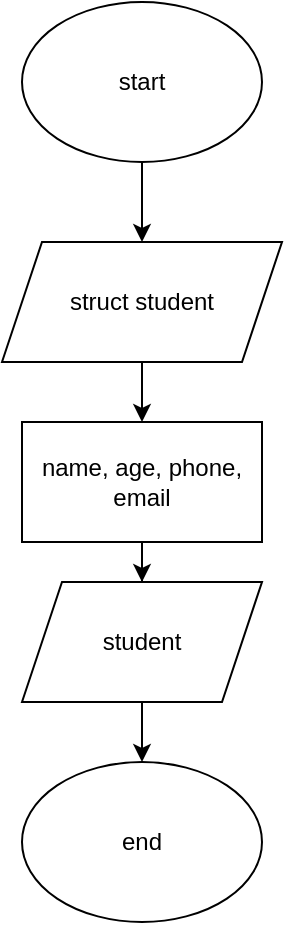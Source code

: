 <mxfile version="22.1.5" type="device" pages="4">
  <diagram name="Trang-1" id="tTtwQRVvXmAn5E43sIH0">
    <mxGraphModel dx="984" dy="707" grid="1" gridSize="10" guides="1" tooltips="1" connect="1" arrows="1" fold="1" page="1" pageScale="1" pageWidth="827" pageHeight="1169" math="0" shadow="0">
      <root>
        <mxCell id="0" />
        <mxCell id="1" parent="0" />
        <mxCell id="8jBqi6O8qKXomv6lydM9-6" style="edgeStyle=orthogonalEdgeStyle;rounded=0;orthogonalLoop=1;jettySize=auto;html=1;entryX=0.5;entryY=0;entryDx=0;entryDy=0;" parent="1" source="8jBqi6O8qKXomv6lydM9-1" target="8jBqi6O8qKXomv6lydM9-2" edge="1">
          <mxGeometry relative="1" as="geometry" />
        </mxCell>
        <mxCell id="8jBqi6O8qKXomv6lydM9-1" value="start" style="ellipse;whiteSpace=wrap;html=1;" parent="1" vertex="1">
          <mxGeometry x="354" y="160" width="120" height="80" as="geometry" />
        </mxCell>
        <mxCell id="8jBqi6O8qKXomv6lydM9-7" style="edgeStyle=orthogonalEdgeStyle;rounded=0;orthogonalLoop=1;jettySize=auto;html=1;entryX=0.5;entryY=0;entryDx=0;entryDy=0;" parent="1" source="8jBqi6O8qKXomv6lydM9-2" target="8jBqi6O8qKXomv6lydM9-3" edge="1">
          <mxGeometry relative="1" as="geometry" />
        </mxCell>
        <mxCell id="8jBqi6O8qKXomv6lydM9-2" value="struct student" style="shape=parallelogram;perimeter=parallelogramPerimeter;whiteSpace=wrap;html=1;fixedSize=1;" parent="1" vertex="1">
          <mxGeometry x="344" y="280" width="140" height="60" as="geometry" />
        </mxCell>
        <mxCell id="8jBqi6O8qKXomv6lydM9-8" style="edgeStyle=orthogonalEdgeStyle;rounded=0;orthogonalLoop=1;jettySize=auto;html=1;entryX=0.5;entryY=0;entryDx=0;entryDy=0;" parent="1" source="8jBqi6O8qKXomv6lydM9-3" target="8jBqi6O8qKXomv6lydM9-4" edge="1">
          <mxGeometry relative="1" as="geometry" />
        </mxCell>
        <mxCell id="8jBqi6O8qKXomv6lydM9-3" value="name, age, phone, email" style="rounded=0;whiteSpace=wrap;html=1;" parent="1" vertex="1">
          <mxGeometry x="354" y="370" width="120" height="60" as="geometry" />
        </mxCell>
        <mxCell id="8jBqi6O8qKXomv6lydM9-9" style="edgeStyle=orthogonalEdgeStyle;rounded=0;orthogonalLoop=1;jettySize=auto;html=1;" parent="1" source="8jBqi6O8qKXomv6lydM9-4" target="8jBqi6O8qKXomv6lydM9-5" edge="1">
          <mxGeometry relative="1" as="geometry" />
        </mxCell>
        <mxCell id="8jBqi6O8qKXomv6lydM9-4" value="student" style="shape=parallelogram;perimeter=parallelogramPerimeter;whiteSpace=wrap;html=1;fixedSize=1;" parent="1" vertex="1">
          <mxGeometry x="354" y="450" width="120" height="60" as="geometry" />
        </mxCell>
        <mxCell id="8jBqi6O8qKXomv6lydM9-5" value="end" style="ellipse;whiteSpace=wrap;html=1;" parent="1" vertex="1">
          <mxGeometry x="354" y="540" width="120" height="80" as="geometry" />
        </mxCell>
      </root>
    </mxGraphModel>
  </diagram>
  <diagram id="mSSMwHlJ9yLqDtqWW-MZ" name="Trang-2">
    <mxGraphModel dx="677" dy="488" grid="1" gridSize="10" guides="1" tooltips="1" connect="1" arrows="1" fold="1" page="1" pageScale="1" pageWidth="827" pageHeight="1169" math="0" shadow="0">
      <root>
        <mxCell id="0" />
        <mxCell id="1" parent="0" />
        <mxCell id="95bvlrYwEW9SvfJKw1r_-1" style="edgeStyle=orthogonalEdgeStyle;rounded=0;orthogonalLoop=1;jettySize=auto;html=1;entryX=0.5;entryY=0;entryDx=0;entryDy=0;" edge="1" parent="1" source="95bvlrYwEW9SvfJKw1r_-2" target="95bvlrYwEW9SvfJKw1r_-4">
          <mxGeometry relative="1" as="geometry" />
        </mxCell>
        <mxCell id="95bvlrYwEW9SvfJKw1r_-2" value="start" style="ellipse;whiteSpace=wrap;html=1;" vertex="1" parent="1">
          <mxGeometry x="354" y="160" width="120" height="80" as="geometry" />
        </mxCell>
        <mxCell id="95bvlrYwEW9SvfJKw1r_-3" style="edgeStyle=orthogonalEdgeStyle;rounded=0;orthogonalLoop=1;jettySize=auto;html=1;entryX=0.5;entryY=0;entryDx=0;entryDy=0;" edge="1" parent="1" source="95bvlrYwEW9SvfJKw1r_-4" target="95bvlrYwEW9SvfJKw1r_-6">
          <mxGeometry relative="1" as="geometry" />
        </mxCell>
        <mxCell id="95bvlrYwEW9SvfJKw1r_-4" value="struct student (name, age, phone, email)" style="shape=parallelogram;perimeter=parallelogramPerimeter;whiteSpace=wrap;html=1;fixedSize=1;" vertex="1" parent="1">
          <mxGeometry x="326" y="280" width="176" height="60" as="geometry" />
        </mxCell>
        <mxCell id="95bvlrYwEW9SvfJKw1r_-5" style="edgeStyle=orthogonalEdgeStyle;rounded=0;orthogonalLoop=1;jettySize=auto;html=1;entryX=0.5;entryY=0;entryDx=0;entryDy=0;" edge="1" parent="1" source="95bvlrYwEW9SvfJKw1r_-6" target="95bvlrYwEW9SvfJKw1r_-8">
          <mxGeometry relative="1" as="geometry" />
        </mxCell>
        <mxCell id="95bvlrYwEW9SvfJKw1r_-6" value="Nhập tên, tuổi, sdt, email vào struct student" style="rounded=0;whiteSpace=wrap;html=1;" vertex="1" parent="1">
          <mxGeometry x="354" y="370" width="120" height="60" as="geometry" />
        </mxCell>
        <mxCell id="95bvlrYwEW9SvfJKw1r_-7" style="edgeStyle=orthogonalEdgeStyle;rounded=0;orthogonalLoop=1;jettySize=auto;html=1;" edge="1" parent="1" source="95bvlrYwEW9SvfJKw1r_-8" target="95bvlrYwEW9SvfJKw1r_-9">
          <mxGeometry relative="1" as="geometry" />
        </mxCell>
        <mxCell id="95bvlrYwEW9SvfJKw1r_-8" value="student" style="shape=parallelogram;perimeter=parallelogramPerimeter;whiteSpace=wrap;html=1;fixedSize=1;" vertex="1" parent="1">
          <mxGeometry x="354" y="460" width="120" height="60" as="geometry" />
        </mxCell>
        <mxCell id="95bvlrYwEW9SvfJKw1r_-9" value="end" style="ellipse;whiteSpace=wrap;html=1;" vertex="1" parent="1">
          <mxGeometry x="354" y="545" width="120" height="80" as="geometry" />
        </mxCell>
      </root>
    </mxGraphModel>
  </diagram>
  <diagram id="yCTH6HNDv4V6tvpPOM4O" name="Trang-3">
    <mxGraphModel dx="1511" dy="1088" grid="1" gridSize="10" guides="1" tooltips="1" connect="1" arrows="1" fold="1" page="1" pageScale="1" pageWidth="827" pageHeight="1169" math="0" shadow="0">
      <root>
        <mxCell id="0" />
        <mxCell id="1" parent="0" />
        <mxCell id="IuS59UR36eRIaDLQoLRS-19" style="edgeStyle=orthogonalEdgeStyle;rounded=0;orthogonalLoop=1;jettySize=auto;html=1;entryX=0.5;entryY=0;entryDx=0;entryDy=0;" edge="1" parent="1" source="IuS59UR36eRIaDLQoLRS-1" target="IuS59UR36eRIaDLQoLRS-2">
          <mxGeometry relative="1" as="geometry" />
        </mxCell>
        <mxCell id="IuS59UR36eRIaDLQoLRS-1" value="start" style="ellipse;whiteSpace=wrap;html=1;" vertex="1" parent="1">
          <mxGeometry x="320" y="130" width="120" height="80" as="geometry" />
        </mxCell>
        <mxCell id="IuS59UR36eRIaDLQoLRS-39" style="edgeStyle=orthogonalEdgeStyle;rounded=0;orthogonalLoop=1;jettySize=auto;html=1;entryX=0;entryY=0.5;entryDx=0;entryDy=0;" edge="1" parent="1" source="IuS59UR36eRIaDLQoLRS-2" target="IuS59UR36eRIaDLQoLRS-3">
          <mxGeometry relative="1" as="geometry" />
        </mxCell>
        <mxCell id="IuS59UR36eRIaDLQoLRS-2" value="struct student" style="shape=parallelogram;perimeter=parallelogramPerimeter;whiteSpace=wrap;html=1;fixedSize=1;" vertex="1" parent="1">
          <mxGeometry x="320" y="240" width="120" height="60" as="geometry" />
        </mxCell>
        <mxCell id="IuS59UR36eRIaDLQoLRS-11" style="edgeStyle=orthogonalEdgeStyle;rounded=0;orthogonalLoop=1;jettySize=auto;html=1;entryX=0.5;entryY=0;entryDx=0;entryDy=0;" edge="1" parent="1" source="IuS59UR36eRIaDLQoLRS-3" target="IuS59UR36eRIaDLQoLRS-4">
          <mxGeometry relative="1" as="geometry" />
        </mxCell>
        <mxCell id="IuS59UR36eRIaDLQoLRS-13" style="edgeStyle=orthogonalEdgeStyle;rounded=0;orthogonalLoop=1;jettySize=auto;html=1;entryX=0.5;entryY=0;entryDx=0;entryDy=0;" edge="1" parent="1" source="IuS59UR36eRIaDLQoLRS-3" target="IuS59UR36eRIaDLQoLRS-7">
          <mxGeometry relative="1" as="geometry" />
        </mxCell>
        <mxCell id="IuS59UR36eRIaDLQoLRS-3" value="name" style="rounded=0;whiteSpace=wrap;html=1;" vertex="1" parent="1">
          <mxGeometry x="520" y="240" width="120" height="60" as="geometry" />
        </mxCell>
        <mxCell id="IuS59UR36eRIaDLQoLRS-10" style="edgeStyle=orthogonalEdgeStyle;rounded=0;orthogonalLoop=1;jettySize=auto;html=1;entryX=0.5;entryY=0;entryDx=0;entryDy=0;" edge="1" parent="1" source="IuS59UR36eRIaDLQoLRS-4" target="IuS59UR36eRIaDLQoLRS-5">
          <mxGeometry relative="1" as="geometry" />
        </mxCell>
        <mxCell id="IuS59UR36eRIaDLQoLRS-14" style="edgeStyle=orthogonalEdgeStyle;rounded=0;orthogonalLoop=1;jettySize=auto;html=1;" edge="1" parent="1" source="IuS59UR36eRIaDLQoLRS-4">
          <mxGeometry relative="1" as="geometry">
            <mxPoint x="780" y="360" as="targetPoint" />
          </mxGeometry>
        </mxCell>
        <mxCell id="IuS59UR36eRIaDLQoLRS-4" value="age" style="rounded=0;whiteSpace=wrap;html=1;" vertex="1" parent="1">
          <mxGeometry x="520" y="330" width="120" height="60" as="geometry" />
        </mxCell>
        <mxCell id="IuS59UR36eRIaDLQoLRS-9" style="edgeStyle=orthogonalEdgeStyle;rounded=0;orthogonalLoop=1;jettySize=auto;html=1;entryX=0.5;entryY=0;entryDx=0;entryDy=0;" edge="1" parent="1" source="IuS59UR36eRIaDLQoLRS-5" target="IuS59UR36eRIaDLQoLRS-6">
          <mxGeometry relative="1" as="geometry" />
        </mxCell>
        <mxCell id="IuS59UR36eRIaDLQoLRS-15" style="edgeStyle=orthogonalEdgeStyle;rounded=0;orthogonalLoop=1;jettySize=auto;html=1;" edge="1" parent="1" source="IuS59UR36eRIaDLQoLRS-5">
          <mxGeometry relative="1" as="geometry">
            <mxPoint x="780" y="450" as="targetPoint" />
          </mxGeometry>
        </mxCell>
        <mxCell id="IuS59UR36eRIaDLQoLRS-5" value="phone" style="rounded=0;whiteSpace=wrap;html=1;" vertex="1" parent="1">
          <mxGeometry x="520" y="420" width="120" height="60" as="geometry" />
        </mxCell>
        <mxCell id="IuS59UR36eRIaDLQoLRS-8" style="edgeStyle=orthogonalEdgeStyle;rounded=0;orthogonalLoop=1;jettySize=auto;html=1;entryX=0;entryY=0.5;entryDx=0;entryDy=0;" edge="1" parent="1" source="IuS59UR36eRIaDLQoLRS-6" target="IuS59UR36eRIaDLQoLRS-7">
          <mxGeometry relative="1" as="geometry" />
        </mxCell>
        <mxCell id="IuS59UR36eRIaDLQoLRS-6" value="email" style="rounded=0;whiteSpace=wrap;html=1;" vertex="1" parent="1">
          <mxGeometry x="520" y="510" width="120" height="60" as="geometry" />
        </mxCell>
        <mxCell id="IuS59UR36eRIaDLQoLRS-18" style="edgeStyle=orthogonalEdgeStyle;rounded=0;orthogonalLoop=1;jettySize=auto;html=1;entryX=0.5;entryY=0;entryDx=0;entryDy=0;" edge="1" parent="1" source="IuS59UR36eRIaDLQoLRS-7" target="IuS59UR36eRIaDLQoLRS-16">
          <mxGeometry relative="1" as="geometry" />
        </mxCell>
        <mxCell id="IuS59UR36eRIaDLQoLRS-7" value="student" style="rounded=0;whiteSpace=wrap;html=1;" vertex="1" parent="1">
          <mxGeometry x="720" y="510" width="120" height="60" as="geometry" />
        </mxCell>
        <mxCell id="IuS59UR36eRIaDLQoLRS-21" style="edgeStyle=orthogonalEdgeStyle;rounded=0;orthogonalLoop=1;jettySize=auto;html=1;entryX=0.5;entryY=0;entryDx=0;entryDy=0;" edge="1" parent="1" source="IuS59UR36eRIaDLQoLRS-16" target="IuS59UR36eRIaDLQoLRS-17">
          <mxGeometry relative="1" as="geometry" />
        </mxCell>
        <mxCell id="IuS59UR36eRIaDLQoLRS-22" value="false" style="edgeLabel;html=1;align=center;verticalAlign=middle;resizable=0;points=[];" vertex="1" connectable="0" parent="IuS59UR36eRIaDLQoLRS-21">
          <mxGeometry x="-0.193" relative="1" as="geometry">
            <mxPoint as="offset" />
          </mxGeometry>
        </mxCell>
        <mxCell id="IuS59UR36eRIaDLQoLRS-36" style="edgeStyle=orthogonalEdgeStyle;rounded=0;orthogonalLoop=1;jettySize=auto;html=1;entryX=0.5;entryY=0;entryDx=0;entryDy=0;" edge="1" parent="1" source="IuS59UR36eRIaDLQoLRS-16" target="IuS59UR36eRIaDLQoLRS-35">
          <mxGeometry relative="1" as="geometry">
            <mxPoint x="920" y="650" as="targetPoint" />
          </mxGeometry>
        </mxCell>
        <mxCell id="IuS59UR36eRIaDLQoLRS-16" value="sửa" style="rhombus;whiteSpace=wrap;html=1;" vertex="1" parent="1">
          <mxGeometry x="740" y="610" width="80" height="80" as="geometry" />
        </mxCell>
        <mxCell id="IuS59UR36eRIaDLQoLRS-24" style="edgeStyle=orthogonalEdgeStyle;rounded=0;orthogonalLoop=1;jettySize=auto;html=1;entryX=0.5;entryY=0;entryDx=0;entryDy=0;" edge="1" parent="1" source="IuS59UR36eRIaDLQoLRS-17" target="IuS59UR36eRIaDLQoLRS-23">
          <mxGeometry relative="1" as="geometry" />
        </mxCell>
        <mxCell id="IuS59UR36eRIaDLQoLRS-25" value="false" style="edgeLabel;html=1;align=center;verticalAlign=middle;resizable=0;points=[];" vertex="1" connectable="0" parent="IuS59UR36eRIaDLQoLRS-24">
          <mxGeometry x="0.004" y="1" relative="1" as="geometry">
            <mxPoint as="offset" />
          </mxGeometry>
        </mxCell>
        <mxCell id="IuS59UR36eRIaDLQoLRS-37" style="edgeStyle=orthogonalEdgeStyle;rounded=0;orthogonalLoop=1;jettySize=auto;html=1;entryX=0.5;entryY=1;entryDx=0;entryDy=0;" edge="1" parent="1" source="IuS59UR36eRIaDLQoLRS-17" target="IuS59UR36eRIaDLQoLRS-35">
          <mxGeometry relative="1" as="geometry" />
        </mxCell>
        <mxCell id="IuS59UR36eRIaDLQoLRS-17" value="xóa" style="rhombus;whiteSpace=wrap;html=1;" vertex="1" parent="1">
          <mxGeometry x="740" y="730" width="80" height="80" as="geometry" />
        </mxCell>
        <mxCell id="IuS59UR36eRIaDLQoLRS-43" style="edgeStyle=orthogonalEdgeStyle;rounded=0;orthogonalLoop=1;jettySize=auto;html=1;entryX=0.5;entryY=1;entryDx=0;entryDy=0;" edge="1" parent="1" source="IuS59UR36eRIaDLQoLRS-23" target="IuS59UR36eRIaDLQoLRS-2">
          <mxGeometry relative="1" as="geometry" />
        </mxCell>
        <mxCell id="IuS59UR36eRIaDLQoLRS-23" value="Vui lòng nhập đúng" style="rounded=0;whiteSpace=wrap;html=1;" vertex="1" parent="1">
          <mxGeometry x="720" y="860" width="120" height="60" as="geometry" />
        </mxCell>
        <mxCell id="IuS59UR36eRIaDLQoLRS-27" style="edgeStyle=orthogonalEdgeStyle;rounded=0;orthogonalLoop=1;jettySize=auto;html=1;entryX=0.5;entryY=0;entryDx=0;entryDy=0;" edge="1" parent="1" source="IuS59UR36eRIaDLQoLRS-28" target="IuS59UR36eRIaDLQoLRS-30">
          <mxGeometry relative="1" as="geometry" />
        </mxCell>
        <mxCell id="IuS59UR36eRIaDLQoLRS-49" style="edgeStyle=orthogonalEdgeStyle;rounded=0;orthogonalLoop=1;jettySize=auto;html=1;" edge="1" parent="1" source="IuS59UR36eRIaDLQoLRS-28">
          <mxGeometry relative="1" as="geometry">
            <mxPoint x="1210" y="620" as="targetPoint" />
          </mxGeometry>
        </mxCell>
        <mxCell id="IuS59UR36eRIaDLQoLRS-28" value="name" style="rounded=0;whiteSpace=wrap;html=1;" vertex="1" parent="1">
          <mxGeometry x="1050" y="590" width="120" height="60" as="geometry" />
        </mxCell>
        <mxCell id="IuS59UR36eRIaDLQoLRS-29" style="edgeStyle=orthogonalEdgeStyle;rounded=0;orthogonalLoop=1;jettySize=auto;html=1;entryX=0.5;entryY=0;entryDx=0;entryDy=0;" edge="1" parent="1" source="IuS59UR36eRIaDLQoLRS-30" target="IuS59UR36eRIaDLQoLRS-32">
          <mxGeometry relative="1" as="geometry" />
        </mxCell>
        <mxCell id="IuS59UR36eRIaDLQoLRS-48" style="edgeStyle=orthogonalEdgeStyle;rounded=0;orthogonalLoop=1;jettySize=auto;html=1;" edge="1" parent="1" source="IuS59UR36eRIaDLQoLRS-30">
          <mxGeometry relative="1" as="geometry">
            <mxPoint x="1210" y="710" as="targetPoint" />
          </mxGeometry>
        </mxCell>
        <mxCell id="IuS59UR36eRIaDLQoLRS-30" value="age" style="rounded=0;whiteSpace=wrap;html=1;" vertex="1" parent="1">
          <mxGeometry x="1050" y="680" width="120" height="60" as="geometry" />
        </mxCell>
        <mxCell id="IuS59UR36eRIaDLQoLRS-31" style="edgeStyle=orthogonalEdgeStyle;rounded=0;orthogonalLoop=1;jettySize=auto;html=1;entryX=0.5;entryY=0;entryDx=0;entryDy=0;" edge="1" parent="1" source="IuS59UR36eRIaDLQoLRS-32" target="IuS59UR36eRIaDLQoLRS-33">
          <mxGeometry relative="1" as="geometry" />
        </mxCell>
        <mxCell id="IuS59UR36eRIaDLQoLRS-46" style="edgeStyle=orthogonalEdgeStyle;rounded=0;orthogonalLoop=1;jettySize=auto;html=1;" edge="1" parent="1" source="IuS59UR36eRIaDLQoLRS-32">
          <mxGeometry relative="1" as="geometry">
            <mxPoint x="1210" y="800.0" as="targetPoint" />
          </mxGeometry>
        </mxCell>
        <mxCell id="IuS59UR36eRIaDLQoLRS-32" value="phone" style="rounded=0;whiteSpace=wrap;html=1;" vertex="1" parent="1">
          <mxGeometry x="1050" y="770" width="120" height="60" as="geometry" />
        </mxCell>
        <mxCell id="IuS59UR36eRIaDLQoLRS-44" style="edgeStyle=orthogonalEdgeStyle;rounded=0;orthogonalLoop=1;jettySize=auto;html=1;entryX=0.75;entryY=0;entryDx=0;entryDy=0;" edge="1" parent="1" source="IuS59UR36eRIaDLQoLRS-33" target="IuS59UR36eRIaDLQoLRS-35">
          <mxGeometry relative="1" as="geometry">
            <Array as="points">
              <mxPoint x="1210" y="890" />
              <mxPoint x="1210" y="530" />
              <mxPoint x="960" y="530" />
            </Array>
          </mxGeometry>
        </mxCell>
        <mxCell id="IuS59UR36eRIaDLQoLRS-33" value="email" style="rounded=0;whiteSpace=wrap;html=1;" vertex="1" parent="1">
          <mxGeometry x="1050" y="860" width="120" height="60" as="geometry" />
        </mxCell>
        <mxCell id="IuS59UR36eRIaDLQoLRS-38" style="edgeStyle=orthogonalEdgeStyle;rounded=0;orthogonalLoop=1;jettySize=auto;html=1;entryX=0;entryY=0.5;entryDx=0;entryDy=0;" edge="1" parent="1" source="IuS59UR36eRIaDLQoLRS-35" target="IuS59UR36eRIaDLQoLRS-28">
          <mxGeometry relative="1" as="geometry" />
        </mxCell>
        <mxCell id="IuS59UR36eRIaDLQoLRS-40" style="edgeStyle=orthogonalEdgeStyle;rounded=0;orthogonalLoop=1;jettySize=auto;html=1;entryX=0;entryY=0.5;entryDx=0;entryDy=0;" edge="1" parent="1" source="IuS59UR36eRIaDLQoLRS-35" target="IuS59UR36eRIaDLQoLRS-30">
          <mxGeometry relative="1" as="geometry" />
        </mxCell>
        <mxCell id="IuS59UR36eRIaDLQoLRS-41" style="edgeStyle=orthogonalEdgeStyle;rounded=0;orthogonalLoop=1;jettySize=auto;html=1;entryX=0;entryY=0.5;entryDx=0;entryDy=0;" edge="1" parent="1" source="IuS59UR36eRIaDLQoLRS-35" target="IuS59UR36eRIaDLQoLRS-32">
          <mxGeometry relative="1" as="geometry" />
        </mxCell>
        <mxCell id="IuS59UR36eRIaDLQoLRS-42" style="edgeStyle=orthogonalEdgeStyle;rounded=0;orthogonalLoop=1;jettySize=auto;html=1;entryX=0;entryY=0.5;entryDx=0;entryDy=0;" edge="1" parent="1" source="IuS59UR36eRIaDLQoLRS-35" target="IuS59UR36eRIaDLQoLRS-33">
          <mxGeometry relative="1" as="geometry" />
        </mxCell>
        <mxCell id="IuS59UR36eRIaDLQoLRS-54" style="edgeStyle=orthogonalEdgeStyle;rounded=0;orthogonalLoop=1;jettySize=auto;html=1;entryX=0.5;entryY=0;entryDx=0;entryDy=0;" edge="1" parent="1" source="IuS59UR36eRIaDLQoLRS-35" target="IuS59UR36eRIaDLQoLRS-51">
          <mxGeometry relative="1" as="geometry">
            <Array as="points">
              <mxPoint x="950" y="960" />
            </Array>
          </mxGeometry>
        </mxCell>
        <mxCell id="IuS59UR36eRIaDLQoLRS-35" value="student" style="rounded=0;whiteSpace=wrap;html=1;" vertex="1" parent="1">
          <mxGeometry x="870" y="680" width="120" height="60" as="geometry" />
        </mxCell>
        <mxCell id="IuS59UR36eRIaDLQoLRS-50" value="end" style="ellipse;whiteSpace=wrap;html=1;" vertex="1" parent="1">
          <mxGeometry x="890" y="1050" width="120" height="80" as="geometry" />
        </mxCell>
        <mxCell id="IuS59UR36eRIaDLQoLRS-52" style="edgeStyle=orthogonalEdgeStyle;rounded=0;orthogonalLoop=1;jettySize=auto;html=1;entryX=0.5;entryY=0;entryDx=0;entryDy=0;" edge="1" parent="1" source="IuS59UR36eRIaDLQoLRS-51" target="IuS59UR36eRIaDLQoLRS-50">
          <mxGeometry relative="1" as="geometry" />
        </mxCell>
        <mxCell id="IuS59UR36eRIaDLQoLRS-51" value="student" style="shape=parallelogram;perimeter=parallelogramPerimeter;whiteSpace=wrap;html=1;fixedSize=1;" vertex="1" parent="1">
          <mxGeometry x="890" y="960" width="120" height="60" as="geometry" />
        </mxCell>
      </root>
    </mxGraphModel>
  </diagram>
  <diagram id="0hoBOG4Y0lLMG8aykcLn" name="Trang-4">
    <mxGraphModel dx="2230" dy="2179" grid="1" gridSize="10" guides="1" tooltips="1" connect="1" arrows="1" fold="1" page="1" pageScale="1" pageWidth="827" pageHeight="1169" math="0" shadow="0">
      <root>
        <mxCell id="0" />
        <mxCell id="1" parent="0" />
        <mxCell id="7YNSDv9s04cP7rWBl7WI-141" style="edgeStyle=orthogonalEdgeStyle;rounded=0;orthogonalLoop=1;jettySize=auto;html=1;entryX=0.5;entryY=0;entryDx=0;entryDy=0;" edge="1" parent="1" source="7YNSDv9s04cP7rWBl7WI-2" target="7YNSDv9s04cP7rWBl7WI-140">
          <mxGeometry relative="1" as="geometry" />
        </mxCell>
        <mxCell id="7YNSDv9s04cP7rWBl7WI-2" value="start" style="ellipse;whiteSpace=wrap;html=1;" vertex="1" parent="1">
          <mxGeometry x="420" y="-50" width="120" height="80" as="geometry" />
        </mxCell>
        <mxCell id="7YNSDv9s04cP7rWBl7WI-12" style="edgeStyle=orthogonalEdgeStyle;rounded=0;orthogonalLoop=1;jettySize=auto;html=1;entryX=0.5;entryY=0;entryDx=0;entryDy=0;" edge="1" parent="1" source="7YNSDv9s04cP7rWBl7WI-3" target="7YNSDv9s04cP7rWBl7WI-4">
          <mxGeometry relative="1" as="geometry" />
        </mxCell>
        <mxCell id="7YNSDv9s04cP7rWBl7WI-117" value="false" style="edgeLabel;html=1;align=center;verticalAlign=middle;resizable=0;points=[];" vertex="1" connectable="0" parent="7YNSDv9s04cP7rWBl7WI-12">
          <mxGeometry x="0.224" y="-1" relative="1" as="geometry">
            <mxPoint as="offset" />
          </mxGeometry>
        </mxCell>
        <mxCell id="7YNSDv9s04cP7rWBl7WI-37" style="edgeStyle=orthogonalEdgeStyle;rounded=0;orthogonalLoop=1;jettySize=auto;html=1;entryX=0;entryY=0.5;entryDx=0;entryDy=0;" edge="1" parent="1" source="7YNSDv9s04cP7rWBl7WI-3" target="7YNSDv9s04cP7rWBl7WI-36">
          <mxGeometry relative="1" as="geometry" />
        </mxCell>
        <mxCell id="7YNSDv9s04cP7rWBl7WI-116" value="true" style="edgeLabel;html=1;align=center;verticalAlign=middle;resizable=0;points=[];" vertex="1" connectable="0" parent="7YNSDv9s04cP7rWBl7WI-37">
          <mxGeometry x="-0.112" y="1" relative="1" as="geometry">
            <mxPoint as="offset" />
          </mxGeometry>
        </mxCell>
        <mxCell id="7YNSDv9s04cP7rWBl7WI-3" value="choice == 1" style="rhombus;whiteSpace=wrap;html=1;" vertex="1" parent="1">
          <mxGeometry x="440" y="250" width="80" height="80" as="geometry" />
        </mxCell>
        <mxCell id="7YNSDv9s04cP7rWBl7WI-13" style="edgeStyle=orthogonalEdgeStyle;rounded=0;orthogonalLoop=1;jettySize=auto;html=1;entryX=0.5;entryY=0;entryDx=0;entryDy=0;" edge="1" parent="1" source="7YNSDv9s04cP7rWBl7WI-4" target="7YNSDv9s04cP7rWBl7WI-5">
          <mxGeometry relative="1" as="geometry" />
        </mxCell>
        <mxCell id="7YNSDv9s04cP7rWBl7WI-119" value="false" style="edgeLabel;html=1;align=center;verticalAlign=middle;resizable=0;points=[];" vertex="1" connectable="0" parent="7YNSDv9s04cP7rWBl7WI-13">
          <mxGeometry x="-0.176" y="1" relative="1" as="geometry">
            <mxPoint as="offset" />
          </mxGeometry>
        </mxCell>
        <mxCell id="7YNSDv9s04cP7rWBl7WI-72" style="edgeStyle=orthogonalEdgeStyle;rounded=0;orthogonalLoop=1;jettySize=auto;html=1;entryX=0;entryY=0.5;entryDx=0;entryDy=0;" edge="1" parent="1" source="7YNSDv9s04cP7rWBl7WI-4" target="7YNSDv9s04cP7rWBl7WI-71">
          <mxGeometry relative="1" as="geometry" />
        </mxCell>
        <mxCell id="7YNSDv9s04cP7rWBl7WI-118" value="true" style="edgeLabel;html=1;align=center;verticalAlign=middle;resizable=0;points=[];" vertex="1" connectable="0" parent="7YNSDv9s04cP7rWBl7WI-72">
          <mxGeometry x="-0.135" y="1" relative="1" as="geometry">
            <mxPoint as="offset" />
          </mxGeometry>
        </mxCell>
        <mxCell id="7YNSDv9s04cP7rWBl7WI-4" value="choice == 2" style="rhombus;whiteSpace=wrap;html=1;" vertex="1" parent="1">
          <mxGeometry x="440" y="360" width="80" height="80" as="geometry" />
        </mxCell>
        <mxCell id="7YNSDv9s04cP7rWBl7WI-14" style="edgeStyle=orthogonalEdgeStyle;rounded=0;orthogonalLoop=1;jettySize=auto;html=1;entryX=0.5;entryY=0;entryDx=0;entryDy=0;" edge="1" parent="1" source="7YNSDv9s04cP7rWBl7WI-5" target="7YNSDv9s04cP7rWBl7WI-6">
          <mxGeometry relative="1" as="geometry" />
        </mxCell>
        <mxCell id="7YNSDv9s04cP7rWBl7WI-139" value="false" style="edgeLabel;html=1;align=center;verticalAlign=middle;resizable=0;points=[];" vertex="1" connectable="0" parent="7YNSDv9s04cP7rWBl7WI-14">
          <mxGeometry x="-0.279" y="-1" relative="1" as="geometry">
            <mxPoint as="offset" />
          </mxGeometry>
        </mxCell>
        <mxCell id="7YNSDv9s04cP7rWBl7WI-73" style="edgeStyle=orthogonalEdgeStyle;rounded=0;orthogonalLoop=1;jettySize=auto;html=1;entryX=0;entryY=0.5;entryDx=0;entryDy=0;" edge="1" parent="1" source="7YNSDv9s04cP7rWBl7WI-5" target="7YNSDv9s04cP7rWBl7WI-49">
          <mxGeometry relative="1" as="geometry" />
        </mxCell>
        <mxCell id="7YNSDv9s04cP7rWBl7WI-130" value="true" style="edgeLabel;html=1;align=center;verticalAlign=middle;resizable=0;points=[];" vertex="1" connectable="0" parent="7YNSDv9s04cP7rWBl7WI-73">
          <mxGeometry x="-0.09" y="1" relative="1" as="geometry">
            <mxPoint as="offset" />
          </mxGeometry>
        </mxCell>
        <mxCell id="7YNSDv9s04cP7rWBl7WI-5" value="choice == 3" style="rhombus;whiteSpace=wrap;html=1;" vertex="1" parent="1">
          <mxGeometry x="440" y="480" width="80" height="80" as="geometry" />
        </mxCell>
        <mxCell id="7YNSDv9s04cP7rWBl7WI-15" style="edgeStyle=orthogonalEdgeStyle;rounded=0;orthogonalLoop=1;jettySize=auto;html=1;" edge="1" parent="1" source="7YNSDv9s04cP7rWBl7WI-6" target="7YNSDv9s04cP7rWBl7WI-7">
          <mxGeometry relative="1" as="geometry" />
        </mxCell>
        <mxCell id="7YNSDv9s04cP7rWBl7WI-121" value="false" style="edgeLabel;html=1;align=center;verticalAlign=middle;resizable=0;points=[];" vertex="1" connectable="0" parent="7YNSDv9s04cP7rWBl7WI-15">
          <mxGeometry x="-0.259" y="-2" relative="1" as="geometry">
            <mxPoint as="offset" />
          </mxGeometry>
        </mxCell>
        <mxCell id="7YNSDv9s04cP7rWBl7WI-74" style="edgeStyle=orthogonalEdgeStyle;rounded=0;orthogonalLoop=1;jettySize=auto;html=1;entryX=0;entryY=0.5;entryDx=0;entryDy=0;" edge="1" parent="1" source="7YNSDv9s04cP7rWBl7WI-6" target="7YNSDv9s04cP7rWBl7WI-62">
          <mxGeometry relative="1" as="geometry" />
        </mxCell>
        <mxCell id="7YNSDv9s04cP7rWBl7WI-129" value="true" style="edgeLabel;html=1;align=center;verticalAlign=middle;resizable=0;points=[];" vertex="1" connectable="0" parent="7YNSDv9s04cP7rWBl7WI-74">
          <mxGeometry x="-0.075" relative="1" as="geometry">
            <mxPoint as="offset" />
          </mxGeometry>
        </mxCell>
        <mxCell id="7YNSDv9s04cP7rWBl7WI-6" value="choice == 4" style="rhombus;whiteSpace=wrap;html=1;" vertex="1" parent="1">
          <mxGeometry x="440" y="600" width="80" height="80" as="geometry" />
        </mxCell>
        <mxCell id="7YNSDv9s04cP7rWBl7WI-16" style="edgeStyle=orthogonalEdgeStyle;rounded=0;orthogonalLoop=1;jettySize=auto;html=1;" edge="1" parent="1" source="7YNSDv9s04cP7rWBl7WI-7" target="7YNSDv9s04cP7rWBl7WI-8">
          <mxGeometry relative="1" as="geometry" />
        </mxCell>
        <mxCell id="7YNSDv9s04cP7rWBl7WI-122" value="false" style="edgeLabel;html=1;align=center;verticalAlign=middle;resizable=0;points=[];" vertex="1" connectable="0" parent="7YNSDv9s04cP7rWBl7WI-16">
          <mxGeometry x="-0.214" y="-2" relative="1" as="geometry">
            <mxPoint as="offset" />
          </mxGeometry>
        </mxCell>
        <mxCell id="7YNSDv9s04cP7rWBl7WI-76" style="edgeStyle=orthogonalEdgeStyle;rounded=0;orthogonalLoop=1;jettySize=auto;html=1;entryX=0;entryY=0.5;entryDx=0;entryDy=0;" edge="1" parent="1" source="7YNSDv9s04cP7rWBl7WI-7" target="7YNSDv9s04cP7rWBl7WI-75">
          <mxGeometry relative="1" as="geometry" />
        </mxCell>
        <mxCell id="7YNSDv9s04cP7rWBl7WI-128" value="true" style="edgeLabel;html=1;align=center;verticalAlign=middle;resizable=0;points=[];" vertex="1" connectable="0" parent="7YNSDv9s04cP7rWBl7WI-76">
          <mxGeometry x="-0.199" relative="1" as="geometry">
            <mxPoint as="offset" />
          </mxGeometry>
        </mxCell>
        <mxCell id="7YNSDv9s04cP7rWBl7WI-7" value="choice == 5" style="rhombus;whiteSpace=wrap;html=1;" vertex="1" parent="1">
          <mxGeometry x="440" y="730" width="80" height="80" as="geometry" />
        </mxCell>
        <mxCell id="7YNSDv9s04cP7rWBl7WI-17" style="edgeStyle=orthogonalEdgeStyle;rounded=0;orthogonalLoop=1;jettySize=auto;html=1;" edge="1" parent="1" source="7YNSDv9s04cP7rWBl7WI-8" target="7YNSDv9s04cP7rWBl7WI-9">
          <mxGeometry relative="1" as="geometry" />
        </mxCell>
        <mxCell id="7YNSDv9s04cP7rWBl7WI-123" value="false" style="edgeLabel;html=1;align=center;verticalAlign=middle;resizable=0;points=[];" vertex="1" connectable="0" parent="7YNSDv9s04cP7rWBl7WI-17">
          <mxGeometry x="-0.189" y="-1" relative="1" as="geometry">
            <mxPoint as="offset" />
          </mxGeometry>
        </mxCell>
        <mxCell id="7YNSDv9s04cP7rWBl7WI-95" style="edgeStyle=orthogonalEdgeStyle;rounded=0;orthogonalLoop=1;jettySize=auto;html=1;entryX=0;entryY=0.5;entryDx=0;entryDy=0;" edge="1" parent="1" source="7YNSDv9s04cP7rWBl7WI-8" target="7YNSDv9s04cP7rWBl7WI-94">
          <mxGeometry relative="1" as="geometry" />
        </mxCell>
        <mxCell id="7YNSDv9s04cP7rWBl7WI-127" value="true" style="edgeLabel;html=1;align=center;verticalAlign=middle;resizable=0;points=[];" vertex="1" connectable="0" parent="7YNSDv9s04cP7rWBl7WI-95">
          <mxGeometry x="-0.028" y="1" relative="1" as="geometry">
            <mxPoint as="offset" />
          </mxGeometry>
        </mxCell>
        <mxCell id="7YNSDv9s04cP7rWBl7WI-8" value="choice == 6" style="rhombus;whiteSpace=wrap;html=1;" vertex="1" parent="1">
          <mxGeometry x="440" y="850" width="80" height="80" as="geometry" />
        </mxCell>
        <mxCell id="7YNSDv9s04cP7rWBl7WI-18" style="edgeStyle=orthogonalEdgeStyle;rounded=0;orthogonalLoop=1;jettySize=auto;html=1;" edge="1" parent="1" source="7YNSDv9s04cP7rWBl7WI-9" target="7YNSDv9s04cP7rWBl7WI-10">
          <mxGeometry relative="1" as="geometry" />
        </mxCell>
        <mxCell id="7YNSDv9s04cP7rWBl7WI-124" value="false" style="edgeLabel;html=1;align=center;verticalAlign=middle;resizable=0;points=[];" vertex="1" connectable="0" parent="7YNSDv9s04cP7rWBl7WI-18">
          <mxGeometry x="-0.384" y="-1" relative="1" as="geometry">
            <mxPoint as="offset" />
          </mxGeometry>
        </mxCell>
        <mxCell id="7YNSDv9s04cP7rWBl7WI-93" style="edgeStyle=orthogonalEdgeStyle;rounded=0;orthogonalLoop=1;jettySize=auto;html=1;entryX=0;entryY=0.5;entryDx=0;entryDy=0;" edge="1" parent="1" source="7YNSDv9s04cP7rWBl7WI-9" target="7YNSDv9s04cP7rWBl7WI-91">
          <mxGeometry relative="1" as="geometry" />
        </mxCell>
        <mxCell id="7YNSDv9s04cP7rWBl7WI-126" value="true" style="edgeLabel;html=1;align=center;verticalAlign=middle;resizable=0;points=[];" vertex="1" connectable="0" parent="7YNSDv9s04cP7rWBl7WI-93">
          <mxGeometry x="-0.142" y="1" relative="1" as="geometry">
            <mxPoint as="offset" />
          </mxGeometry>
        </mxCell>
        <mxCell id="7YNSDv9s04cP7rWBl7WI-9" value="choice == 7" style="rhombus;whiteSpace=wrap;html=1;" vertex="1" parent="1">
          <mxGeometry x="440" y="970" width="80" height="80" as="geometry" />
        </mxCell>
        <mxCell id="7YNSDv9s04cP7rWBl7WI-21" style="edgeStyle=orthogonalEdgeStyle;rounded=0;orthogonalLoop=1;jettySize=auto;html=1;entryX=0;entryY=0.5;entryDx=0;entryDy=0;" edge="1" parent="1" source="7YNSDv9s04cP7rWBl7WI-10" target="7YNSDv9s04cP7rWBl7WI-20">
          <mxGeometry relative="1" as="geometry" />
        </mxCell>
        <mxCell id="7YNSDv9s04cP7rWBl7WI-125" value="true" style="edgeLabel;html=1;align=center;verticalAlign=middle;resizable=0;points=[];" vertex="1" connectable="0" parent="7YNSDv9s04cP7rWBl7WI-21">
          <mxGeometry x="-0.111" relative="1" as="geometry">
            <mxPoint as="offset" />
          </mxGeometry>
        </mxCell>
        <mxCell id="7YNSDv9s04cP7rWBl7WI-115" style="edgeStyle=orthogonalEdgeStyle;rounded=0;orthogonalLoop=1;jettySize=auto;html=1;entryX=0;entryY=0.5;entryDx=0;entryDy=0;" edge="1" parent="1" source="7YNSDv9s04cP7rWBl7WI-10" target="7YNSDv9s04cP7rWBl7WI-2">
          <mxGeometry relative="1" as="geometry">
            <Array as="points">
              <mxPoint x="400" y="1129" />
              <mxPoint x="400" y="-10" />
            </Array>
          </mxGeometry>
        </mxCell>
        <mxCell id="7YNSDv9s04cP7rWBl7WI-10" value="choice == 8" style="rhombus;whiteSpace=wrap;html=1;" vertex="1" parent="1">
          <mxGeometry x="440" y="1089" width="80" height="80" as="geometry" />
        </mxCell>
        <mxCell id="7YNSDv9s04cP7rWBl7WI-20" value="Vui lòng nhập đúng" style="rounded=0;whiteSpace=wrap;html=1;" vertex="1" parent="1">
          <mxGeometry x="576" y="1099" width="120" height="60" as="geometry" />
        </mxCell>
        <mxCell id="7YNSDv9s04cP7rWBl7WI-28" style="edgeStyle=orthogonalEdgeStyle;rounded=0;orthogonalLoop=1;jettySize=auto;html=1;entryX=0.5;entryY=0;entryDx=0;entryDy=0;" edge="1" parent="1" source="7YNSDv9s04cP7rWBl7WI-22" target="7YNSDv9s04cP7rWBl7WI-23">
          <mxGeometry relative="1" as="geometry" />
        </mxCell>
        <mxCell id="7YNSDv9s04cP7rWBl7WI-22" value="struct listBook" style="shape=parallelogram;perimeter=parallelogramPerimeter;whiteSpace=wrap;html=1;fixedSize=1;" vertex="1" parent="1">
          <mxGeometry x="-490" y="250" width="120" height="60" as="geometry" />
        </mxCell>
        <mxCell id="7YNSDv9s04cP7rWBl7WI-29" style="edgeStyle=orthogonalEdgeStyle;rounded=0;orthogonalLoop=1;jettySize=auto;html=1;entryX=0.5;entryY=0;entryDx=0;entryDy=0;" edge="1" parent="1" source="7YNSDv9s04cP7rWBl7WI-23" target="7YNSDv9s04cP7rWBl7WI-24">
          <mxGeometry relative="1" as="geometry" />
        </mxCell>
        <mxCell id="7YNSDv9s04cP7rWBl7WI-23" value="code" style="rounded=0;whiteSpace=wrap;html=1;" vertex="1" parent="1">
          <mxGeometry x="-490" y="340" width="120" height="60" as="geometry" />
        </mxCell>
        <mxCell id="7YNSDv9s04cP7rWBl7WI-30" style="edgeStyle=orthogonalEdgeStyle;rounded=0;orthogonalLoop=1;jettySize=auto;html=1;entryX=0.5;entryY=0;entryDx=0;entryDy=0;" edge="1" parent="1" source="7YNSDv9s04cP7rWBl7WI-24" target="7YNSDv9s04cP7rWBl7WI-25">
          <mxGeometry relative="1" as="geometry" />
        </mxCell>
        <mxCell id="7YNSDv9s04cP7rWBl7WI-24" value="name" style="rounded=0;whiteSpace=wrap;html=1;" vertex="1" parent="1">
          <mxGeometry x="-490" y="440" width="120" height="60" as="geometry" />
        </mxCell>
        <mxCell id="7YNSDv9s04cP7rWBl7WI-31" style="edgeStyle=orthogonalEdgeStyle;rounded=0;orthogonalLoop=1;jettySize=auto;html=1;entryX=0.5;entryY=0;entryDx=0;entryDy=0;" edge="1" parent="1" source="7YNSDv9s04cP7rWBl7WI-25" target="7YNSDv9s04cP7rWBl7WI-26">
          <mxGeometry relative="1" as="geometry" />
        </mxCell>
        <mxCell id="7YNSDv9s04cP7rWBl7WI-25" value="author" style="rounded=0;whiteSpace=wrap;html=1;" vertex="1" parent="1">
          <mxGeometry x="-490" y="540" width="120" height="60" as="geometry" />
        </mxCell>
        <mxCell id="7YNSDv9s04cP7rWBl7WI-33" style="edgeStyle=orthogonalEdgeStyle;rounded=0;orthogonalLoop=1;jettySize=auto;html=1;entryX=0.5;entryY=0;entryDx=0;entryDy=0;" edge="1" parent="1" source="7YNSDv9s04cP7rWBl7WI-26" target="7YNSDv9s04cP7rWBl7WI-27">
          <mxGeometry relative="1" as="geometry" />
        </mxCell>
        <mxCell id="7YNSDv9s04cP7rWBl7WI-26" value="price" style="rounded=0;whiteSpace=wrap;html=1;" vertex="1" parent="1">
          <mxGeometry x="-490" y="630" width="120" height="60" as="geometry" />
        </mxCell>
        <mxCell id="7YNSDv9s04cP7rWBl7WI-35" style="edgeStyle=orthogonalEdgeStyle;rounded=0;orthogonalLoop=1;jettySize=auto;html=1;entryX=0.5;entryY=0;entryDx=0;entryDy=0;" edge="1" parent="1" source="7YNSDv9s04cP7rWBl7WI-27" target="7YNSDv9s04cP7rWBl7WI-34">
          <mxGeometry relative="1" as="geometry" />
        </mxCell>
        <mxCell id="7YNSDv9s04cP7rWBl7WI-27" value="category" style="rounded=0;whiteSpace=wrap;html=1;" vertex="1" parent="1">
          <mxGeometry x="-490" y="720" width="120" height="60" as="geometry" />
        </mxCell>
        <mxCell id="7YNSDv9s04cP7rWBl7WI-34" value="listBook" style="shape=parallelogram;perimeter=parallelogramPerimeter;whiteSpace=wrap;html=1;fixedSize=1;" vertex="1" parent="1">
          <mxGeometry x="-490" y="810" width="120" height="60" as="geometry" />
        </mxCell>
        <mxCell id="7YNSDv9s04cP7rWBl7WI-144" style="edgeStyle=orthogonalEdgeStyle;rounded=0;orthogonalLoop=1;jettySize=auto;html=1;" edge="1" parent="1" source="7YNSDv9s04cP7rWBl7WI-36">
          <mxGeometry relative="1" as="geometry">
            <mxPoint x="1300" y="290" as="targetPoint" />
          </mxGeometry>
        </mxCell>
        <mxCell id="7YNSDv9s04cP7rWBl7WI-36" value="listBook" style="rounded=0;whiteSpace=wrap;html=1;" vertex="1" parent="1">
          <mxGeometry x="596" y="260" width="120" height="60" as="geometry" />
        </mxCell>
        <mxCell id="7YNSDv9s04cP7rWBl7WI-44" style="edgeStyle=orthogonalEdgeStyle;rounded=0;orthogonalLoop=1;jettySize=auto;html=1;" edge="1" parent="1" source="7YNSDv9s04cP7rWBl7WI-40" target="7YNSDv9s04cP7rWBl7WI-41">
          <mxGeometry relative="1" as="geometry" />
        </mxCell>
        <mxCell id="7YNSDv9s04cP7rWBl7WI-40" value="deleteBook" style="shape=parallelogram;perimeter=parallelogramPerimeter;whiteSpace=wrap;html=1;fixedSize=1;" vertex="1" parent="1">
          <mxGeometry x="-270" y="250" width="120" height="60" as="geometry" />
        </mxCell>
        <mxCell id="7YNSDv9s04cP7rWBl7WI-45" style="edgeStyle=orthogonalEdgeStyle;rounded=0;orthogonalLoop=1;jettySize=auto;html=1;entryX=0.5;entryY=0;entryDx=0;entryDy=0;" edge="1" parent="1" source="7YNSDv9s04cP7rWBl7WI-41" target="7YNSDv9s04cP7rWBl7WI-42">
          <mxGeometry relative="1" as="geometry" />
        </mxCell>
        <mxCell id="7YNSDv9s04cP7rWBl7WI-41" value="listBook" style="rounded=0;whiteSpace=wrap;html=1;" vertex="1" parent="1">
          <mxGeometry x="-270" y="340" width="120" height="60" as="geometry" />
        </mxCell>
        <mxCell id="7YNSDv9s04cP7rWBl7WI-47" style="edgeStyle=orthogonalEdgeStyle;rounded=0;orthogonalLoop=1;jettySize=auto;html=1;entryX=0.5;entryY=0;entryDx=0;entryDy=0;" edge="1" parent="1" source="7YNSDv9s04cP7rWBl7WI-42">
          <mxGeometry relative="1" as="geometry">
            <mxPoint x="-210" y="525" as="targetPoint" />
          </mxGeometry>
        </mxCell>
        <mxCell id="7YNSDv9s04cP7rWBl7WI-42" value="name sách muốn xóa" style="rounded=0;whiteSpace=wrap;html=1;" vertex="1" parent="1">
          <mxGeometry x="-275" y="430" width="130" height="60" as="geometry" />
        </mxCell>
        <mxCell id="7YNSDv9s04cP7rWBl7WI-52" style="edgeStyle=orthogonalEdgeStyle;rounded=0;orthogonalLoop=1;jettySize=auto;html=1;entryX=0;entryY=0.5;entryDx=0;entryDy=0;" edge="1" parent="1" source="7YNSDv9s04cP7rWBl7WI-49" target="7YNSDv9s04cP7rWBl7WI-51">
          <mxGeometry relative="1" as="geometry" />
        </mxCell>
        <mxCell id="7YNSDv9s04cP7rWBl7WI-49" value="deleteBook" style="rounded=0;whiteSpace=wrap;html=1;" vertex="1" parent="1">
          <mxGeometry x="586" y="490" width="120" height="60" as="geometry" />
        </mxCell>
        <mxCell id="7YNSDv9s04cP7rWBl7WI-146" style="edgeStyle=orthogonalEdgeStyle;rounded=0;orthogonalLoop=1;jettySize=auto;html=1;" edge="1" parent="1" source="7YNSDv9s04cP7rWBl7WI-51">
          <mxGeometry relative="1" as="geometry">
            <mxPoint x="1300" y="520" as="targetPoint" />
          </mxGeometry>
        </mxCell>
        <mxCell id="7YNSDv9s04cP7rWBl7WI-51" value="listBook" style="shape=parallelogram;perimeter=parallelogramPerimeter;whiteSpace=wrap;html=1;fixedSize=1;" vertex="1" parent="1">
          <mxGeometry x="756" y="490" width="120" height="60" as="geometry" />
        </mxCell>
        <mxCell id="7YNSDv9s04cP7rWBl7WI-55" style="edgeStyle=orthogonalEdgeStyle;rounded=0;orthogonalLoop=1;jettySize=auto;html=1;entryX=0.5;entryY=0;entryDx=0;entryDy=0;" edge="1" parent="1" source="7YNSDv9s04cP7rWBl7WI-53" target="7YNSDv9s04cP7rWBl7WI-54">
          <mxGeometry relative="1" as="geometry" />
        </mxCell>
        <mxCell id="7YNSDv9s04cP7rWBl7WI-53" value="updateBook" style="shape=parallelogram;perimeter=parallelogramPerimeter;whiteSpace=wrap;html=1;fixedSize=1;" vertex="1" parent="1">
          <mxGeometry x="-70" y="250" width="120" height="60" as="geometry" />
        </mxCell>
        <mxCell id="7YNSDv9s04cP7rWBl7WI-61" style="edgeStyle=orthogonalEdgeStyle;rounded=0;orthogonalLoop=1;jettySize=auto;html=1;entryX=0.5;entryY=0;entryDx=0;entryDy=0;" edge="1" parent="1" source="7YNSDv9s04cP7rWBl7WI-54" target="7YNSDv9s04cP7rWBl7WI-56">
          <mxGeometry relative="1" as="geometry" />
        </mxCell>
        <mxCell id="7YNSDv9s04cP7rWBl7WI-54" value="listBook" style="rounded=0;whiteSpace=wrap;html=1;" vertex="1" parent="1">
          <mxGeometry x="-70" y="340" width="120" height="60" as="geometry" />
        </mxCell>
        <mxCell id="7YNSDv9s04cP7rWBl7WI-60" style="edgeStyle=orthogonalEdgeStyle;rounded=0;orthogonalLoop=1;jettySize=auto;html=1;entryX=0.5;entryY=0;entryDx=0;entryDy=0;" edge="1" parent="1" source="7YNSDv9s04cP7rWBl7WI-56" target="7YNSDv9s04cP7rWBl7WI-59">
          <mxGeometry relative="1" as="geometry" />
        </mxCell>
        <mxCell id="7YNSDv9s04cP7rWBl7WI-56" value="nhập mã sách muốn update" style="rounded=0;whiteSpace=wrap;html=1;" vertex="1" parent="1">
          <mxGeometry x="-70" y="430" width="120" height="60" as="geometry" />
        </mxCell>
        <mxCell id="7YNSDv9s04cP7rWBl7WI-58" value="listBook" style="shape=parallelogram;perimeter=parallelogramPerimeter;whiteSpace=wrap;html=1;fixedSize=1;" vertex="1" parent="1">
          <mxGeometry x="-270" y="525" width="120" height="60" as="geometry" />
        </mxCell>
        <mxCell id="7YNSDv9s04cP7rWBl7WI-59" value="listBook" style="shape=parallelogram;perimeter=parallelogramPerimeter;whiteSpace=wrap;html=1;fixedSize=1;" vertex="1" parent="1">
          <mxGeometry x="-70" y="525" width="120" height="60" as="geometry" />
        </mxCell>
        <mxCell id="7YNSDv9s04cP7rWBl7WI-65" style="edgeStyle=orthogonalEdgeStyle;rounded=0;orthogonalLoop=1;jettySize=auto;html=1;entryX=0;entryY=0.5;entryDx=0;entryDy=0;" edge="1" parent="1" source="7YNSDv9s04cP7rWBl7WI-62" target="7YNSDv9s04cP7rWBl7WI-63">
          <mxGeometry relative="1" as="geometry" />
        </mxCell>
        <mxCell id="7YNSDv9s04cP7rWBl7WI-62" value="updateBook" style="rounded=0;whiteSpace=wrap;html=1;" vertex="1" parent="1">
          <mxGeometry x="586" y="610" width="120" height="60" as="geometry" />
        </mxCell>
        <mxCell id="7YNSDv9s04cP7rWBl7WI-147" style="edgeStyle=orthogonalEdgeStyle;rounded=0;orthogonalLoop=1;jettySize=auto;html=1;" edge="1" parent="1" source="7YNSDv9s04cP7rWBl7WI-63">
          <mxGeometry relative="1" as="geometry">
            <mxPoint x="1300" y="640" as="targetPoint" />
          </mxGeometry>
        </mxCell>
        <mxCell id="7YNSDv9s04cP7rWBl7WI-63" value="listBook" style="shape=parallelogram;perimeter=parallelogramPerimeter;whiteSpace=wrap;html=1;fixedSize=1;" vertex="1" parent="1">
          <mxGeometry x="746" y="610" width="120" height="60" as="geometry" />
        </mxCell>
        <mxCell id="7YNSDv9s04cP7rWBl7WI-66" value="listBook" style="rounded=0;whiteSpace=wrap;html=1;" vertex="1" parent="1">
          <mxGeometry x="-70" y="525" width="120" height="60" as="geometry" />
        </mxCell>
        <mxCell id="7YNSDv9s04cP7rWBl7WI-67" value="listBook" style="rounded=0;whiteSpace=wrap;html=1;" vertex="1" parent="1">
          <mxGeometry x="-270" y="525" width="120" height="60" as="geometry" />
        </mxCell>
        <mxCell id="7YNSDv9s04cP7rWBl7WI-68" value="listBook" style="rounded=0;whiteSpace=wrap;html=1;" vertex="1" parent="1">
          <mxGeometry x="-490" y="810" width="120" height="60" as="geometry" />
        </mxCell>
        <mxCell id="7YNSDv9s04cP7rWBl7WI-145" style="edgeStyle=orthogonalEdgeStyle;rounded=0;orthogonalLoop=1;jettySize=auto;html=1;" edge="1" parent="1" source="7YNSDv9s04cP7rWBl7WI-71">
          <mxGeometry relative="1" as="geometry">
            <mxPoint x="1300" y="400" as="targetPoint" />
          </mxGeometry>
        </mxCell>
        <mxCell id="7YNSDv9s04cP7rWBl7WI-71" value="listBook" style="shape=parallelogram;perimeter=parallelogramPerimeter;whiteSpace=wrap;html=1;fixedSize=1;" vertex="1" parent="1">
          <mxGeometry x="596" y="370" width="120" height="60" as="geometry" />
        </mxCell>
        <mxCell id="7YNSDv9s04cP7rWBl7WI-79" style="edgeStyle=orthogonalEdgeStyle;rounded=0;orthogonalLoop=1;jettySize=auto;html=1;entryX=0;entryY=0.5;entryDx=0;entryDy=0;" edge="1" parent="1" source="7YNSDv9s04cP7rWBl7WI-75" target="7YNSDv9s04cP7rWBl7WI-78">
          <mxGeometry relative="1" as="geometry" />
        </mxCell>
        <mxCell id="7YNSDv9s04cP7rWBl7WI-75" value="searchBook" style="rounded=0;whiteSpace=wrap;html=1;" vertex="1" parent="1">
          <mxGeometry x="586" y="740" width="120" height="60" as="geometry" />
        </mxCell>
        <mxCell id="7YNSDv9s04cP7rWBl7WI-88" style="edgeStyle=orthogonalEdgeStyle;rounded=0;orthogonalLoop=1;jettySize=auto;html=1;" edge="1" parent="1" source="7YNSDv9s04cP7rWBl7WI-78" target="7YNSDv9s04cP7rWBl7WI-86">
          <mxGeometry relative="1" as="geometry" />
        </mxCell>
        <mxCell id="7YNSDv9s04cP7rWBl7WI-89" style="edgeStyle=orthogonalEdgeStyle;rounded=0;orthogonalLoop=1;jettySize=auto;html=1;entryX=0;entryY=0.5;entryDx=0;entryDy=0;" edge="1" parent="1" source="7YNSDv9s04cP7rWBl7WI-78" target="7YNSDv9s04cP7rWBl7WI-82">
          <mxGeometry relative="1" as="geometry" />
        </mxCell>
        <mxCell id="7YNSDv9s04cP7rWBl7WI-78" value="true" style="rhombus;whiteSpace=wrap;html=1;" vertex="1" parent="1">
          <mxGeometry x="756" y="730" width="80" height="80" as="geometry" />
        </mxCell>
        <mxCell id="7YNSDv9s04cP7rWBl7WI-84" style="edgeStyle=orthogonalEdgeStyle;rounded=0;orthogonalLoop=1;jettySize=auto;html=1;entryX=0;entryY=0.5;entryDx=0;entryDy=0;" edge="1" parent="1" source="7YNSDv9s04cP7rWBl7WI-82" target="7YNSDv9s04cP7rWBl7WI-83">
          <mxGeometry relative="1" as="geometry" />
        </mxCell>
        <mxCell id="7YNSDv9s04cP7rWBl7WI-82" value="listBook" style="rounded=0;whiteSpace=wrap;html=1;" vertex="1" parent="1">
          <mxGeometry x="886" y="690" width="120" height="60" as="geometry" />
        </mxCell>
        <mxCell id="7YNSDv9s04cP7rWBl7WI-148" style="edgeStyle=orthogonalEdgeStyle;rounded=0;orthogonalLoop=1;jettySize=auto;html=1;" edge="1" parent="1" source="7YNSDv9s04cP7rWBl7WI-83">
          <mxGeometry relative="1" as="geometry">
            <mxPoint x="1300" y="720" as="targetPoint" />
          </mxGeometry>
        </mxCell>
        <mxCell id="7YNSDv9s04cP7rWBl7WI-83" value="nameBook" style="shape=parallelogram;perimeter=parallelogramPerimeter;whiteSpace=wrap;html=1;fixedSize=1;" vertex="1" parent="1">
          <mxGeometry x="1066" y="690" width="120" height="60" as="geometry" />
        </mxCell>
        <mxCell id="7YNSDv9s04cP7rWBl7WI-149" style="edgeStyle=orthogonalEdgeStyle;rounded=0;orthogonalLoop=1;jettySize=auto;html=1;" edge="1" parent="1" source="7YNSDv9s04cP7rWBl7WI-86">
          <mxGeometry relative="1" as="geometry">
            <mxPoint x="1300" y="810" as="targetPoint" />
          </mxGeometry>
        </mxCell>
        <mxCell id="7YNSDv9s04cP7rWBl7WI-86" value="không tìm thấy sách" style="shape=parallelogram;perimeter=parallelogramPerimeter;whiteSpace=wrap;html=1;fixedSize=1;" vertex="1" parent="1">
          <mxGeometry x="886" y="780" width="160" height="60" as="geometry" />
        </mxCell>
        <mxCell id="7YNSDv9s04cP7rWBl7WI-132" style="edgeStyle=orthogonalEdgeStyle;rounded=0;orthogonalLoop=1;jettySize=auto;html=1;entryX=0;entryY=0.5;entryDx=0;entryDy=0;" edge="1" parent="1" source="7YNSDv9s04cP7rWBl7WI-91" target="7YNSDv9s04cP7rWBl7WI-131">
          <mxGeometry relative="1" as="geometry" />
        </mxCell>
        <mxCell id="7YNSDv9s04cP7rWBl7WI-91" value="thoát" style="shape=parallelogram;perimeter=parallelogramPerimeter;whiteSpace=wrap;html=1;fixedSize=1;" vertex="1" parent="1">
          <mxGeometry x="586" y="980" width="120" height="60" as="geometry" />
        </mxCell>
        <mxCell id="7YNSDv9s04cP7rWBl7WI-143" style="edgeStyle=orthogonalEdgeStyle;rounded=0;orthogonalLoop=1;jettySize=auto;html=1;" edge="1" parent="1" source="7YNSDv9s04cP7rWBl7WI-94">
          <mxGeometry relative="1" as="geometry">
            <mxPoint x="480" y="200" as="targetPoint" />
            <Array as="points">
              <mxPoint x="1300" y="891" />
            </Array>
          </mxGeometry>
        </mxCell>
        <mxCell id="7YNSDv9s04cP7rWBl7WI-94" value="searchPrice" style="rounded=0;whiteSpace=wrap;html=1;" vertex="1" parent="1">
          <mxGeometry x="586" y="860" width="120" height="60" as="geometry" />
        </mxCell>
        <mxCell id="7YNSDv9s04cP7rWBl7WI-98" style="edgeStyle=orthogonalEdgeStyle;rounded=0;orthogonalLoop=1;jettySize=auto;html=1;" edge="1" parent="1" source="7YNSDv9s04cP7rWBl7WI-96" target="7YNSDv9s04cP7rWBl7WI-97">
          <mxGeometry relative="1" as="geometry" />
        </mxCell>
        <mxCell id="7YNSDv9s04cP7rWBl7WI-96" value="searchPrice" style="shape=parallelogram;perimeter=parallelogramPerimeter;whiteSpace=wrap;html=1;fixedSize=1;" vertex="1" parent="1">
          <mxGeometry x="120" y="250" width="120" height="60" as="geometry" />
        </mxCell>
        <mxCell id="7YNSDv9s04cP7rWBl7WI-101" style="edgeStyle=orthogonalEdgeStyle;rounded=0;orthogonalLoop=1;jettySize=auto;html=1;entryX=0.5;entryY=0;entryDx=0;entryDy=0;" edge="1" parent="1" source="7YNSDv9s04cP7rWBl7WI-97" target="7YNSDv9s04cP7rWBl7WI-99">
          <mxGeometry relative="1" as="geometry" />
        </mxCell>
        <mxCell id="7YNSDv9s04cP7rWBl7WI-97" value="listBook" style="rounded=0;whiteSpace=wrap;html=1;" vertex="1" parent="1">
          <mxGeometry x="120" y="340" width="120" height="60" as="geometry" />
        </mxCell>
        <mxCell id="7YNSDv9s04cP7rWBl7WI-102" style="edgeStyle=orthogonalEdgeStyle;rounded=0;orthogonalLoop=1;jettySize=auto;html=1;" edge="1" parent="1" source="7YNSDv9s04cP7rWBl7WI-99" target="7YNSDv9s04cP7rWBl7WI-100">
          <mxGeometry relative="1" as="geometry" />
        </mxCell>
        <mxCell id="7YNSDv9s04cP7rWBl7WI-99" value="nhập khoảng số tiền muốn mua" style="rounded=0;whiteSpace=wrap;html=1;" vertex="1" parent="1">
          <mxGeometry x="120" y="430" width="120" height="60" as="geometry" />
        </mxCell>
        <mxCell id="7YNSDv9s04cP7rWBl7WI-104" style="edgeStyle=orthogonalEdgeStyle;rounded=0;orthogonalLoop=1;jettySize=auto;html=1;entryX=0.5;entryY=0;entryDx=0;entryDy=0;" edge="1" parent="1" source="7YNSDv9s04cP7rWBl7WI-100" target="7YNSDv9s04cP7rWBl7WI-103">
          <mxGeometry relative="1" as="geometry" />
        </mxCell>
        <mxCell id="7YNSDv9s04cP7rWBl7WI-100" value="listBook" style="rounded=0;whiteSpace=wrap;html=1;" vertex="1" parent="1">
          <mxGeometry x="120" y="524.5" width="120" height="60" as="geometry" />
        </mxCell>
        <mxCell id="7YNSDv9s04cP7rWBl7WI-113" style="edgeStyle=orthogonalEdgeStyle;rounded=0;orthogonalLoop=1;jettySize=auto;html=1;" edge="1" parent="1" source="7YNSDv9s04cP7rWBl7WI-103" target="7YNSDv9s04cP7rWBl7WI-112">
          <mxGeometry relative="1" as="geometry" />
        </mxCell>
        <mxCell id="7YNSDv9s04cP7rWBl7WI-114" value="true" style="edgeLabel;html=1;align=center;verticalAlign=middle;resizable=0;points=[];" vertex="1" connectable="0" parent="7YNSDv9s04cP7rWBl7WI-113">
          <mxGeometry x="-0.253" relative="1" as="geometry">
            <mxPoint as="offset" />
          </mxGeometry>
        </mxCell>
        <mxCell id="7YNSDv9s04cP7rWBl7WI-103" value="searchPrice = Book" style="rhombus;whiteSpace=wrap;html=1;" vertex="1" parent="1">
          <mxGeometry x="115" y="620" width="130" height="110" as="geometry" />
        </mxCell>
        <mxCell id="7YNSDv9s04cP7rWBl7WI-105" value="không tìm thấy sách có số tiền bạn muốn mua" style="shape=parallelogram;perimeter=parallelogramPerimeter;whiteSpace=wrap;html=1;fixedSize=1;" vertex="1" parent="1">
          <mxGeometry x="-20" y="780" width="300" height="90" as="geometry" />
        </mxCell>
        <mxCell id="7YNSDv9s04cP7rWBl7WI-108" style="edgeStyle=orthogonalEdgeStyle;rounded=0;orthogonalLoop=1;jettySize=auto;html=1;entryX=0.667;entryY=-0.025;entryDx=0;entryDy=0;entryPerimeter=0;" edge="1" parent="1" source="7YNSDv9s04cP7rWBl7WI-103" target="7YNSDv9s04cP7rWBl7WI-105">
          <mxGeometry relative="1" as="geometry" />
        </mxCell>
        <mxCell id="7YNSDv9s04cP7rWBl7WI-109" value="false" style="edgeLabel;html=1;align=center;verticalAlign=middle;resizable=0;points=[];" vertex="1" connectable="0" parent="7YNSDv9s04cP7rWBl7WI-108">
          <mxGeometry x="-0.039" y="2" relative="1" as="geometry">
            <mxPoint y="1" as="offset" />
          </mxGeometry>
        </mxCell>
        <mxCell id="7YNSDv9s04cP7rWBl7WI-112" value="Book" style="shape=parallelogram;perimeter=parallelogramPerimeter;whiteSpace=wrap;html=1;fixedSize=1;" vertex="1" parent="1">
          <mxGeometry x="-70" y="645" width="120" height="60" as="geometry" />
        </mxCell>
        <mxCell id="7YNSDv9s04cP7rWBl7WI-131" value="end" style="ellipse;whiteSpace=wrap;html=1;" vertex="1" parent="1">
          <mxGeometry x="766" y="970" width="120" height="80" as="geometry" />
        </mxCell>
        <mxCell id="7YNSDv9s04cP7rWBl7WI-142" style="edgeStyle=orthogonalEdgeStyle;rounded=0;orthogonalLoop=1;jettySize=auto;html=1;" edge="1" parent="1" source="7YNSDv9s04cP7rWBl7WI-140" target="7YNSDv9s04cP7rWBl7WI-3">
          <mxGeometry relative="1" as="geometry" />
        </mxCell>
        <mxCell id="7YNSDv9s04cP7rWBl7WI-140" value="choice" style="shape=parallelogram;perimeter=parallelogramPerimeter;whiteSpace=wrap;html=1;fixedSize=1;" vertex="1" parent="1">
          <mxGeometry x="420" y="100" width="120" height="60" as="geometry" />
        </mxCell>
      </root>
    </mxGraphModel>
  </diagram>
</mxfile>
